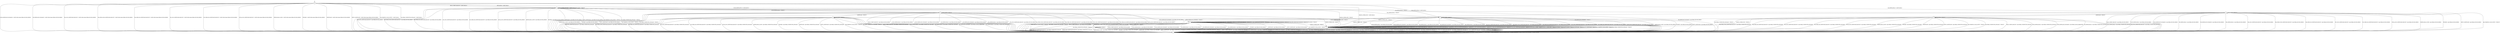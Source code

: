 digraph g {

	s0 [shape="circle" label="s0"];
	s1 [shape="circle" label="s1"];
	s2 [shape="circle" label="s2"];
	s3 [shape="circle" label="s3"];
	s4 [shape="circle" label="s4"];
	s5 [shape="circle" label="s5"];
	s6 [shape="circle" label="s6"];
	s7 [shape="circle" label="s7"];
	s8 [shape="circle" label="s8"];
	s9 [shape="circle" label="s9"];
	s10 [shape="circle" label="s10"];
	s0 -> s4 [label="HELLO_VERIFY_REQUEST / CLIENT_HELLO+"];
	s0 -> s8 [label="ECDH_SERVER_HELLO / CLIENT_HELLO"];
	s0 -> s1 [label="ECDH_SERVER_KEY_EXCHANGE / CLIENT_HELLO|Alert(FATAL,DECODE_ERROR)"];
	s0 -> s5 [label="DH_SERVER_HELLO / CLIENT_HELLO"];
	s0 -> s1 [label="DH_SERVER_KEY_EXCHANGE / CLIENT_HELLO|Alert(FATAL,DECODE_ERROR)"];
	s0 -> s2 [label="RSA_SERVER_HELLO / CLIENT_HELLO"];
	s0 -> s1 [label="RSA_SIGN_CERTIFICATE_REQUEST / CLIENT_HELLO|Alert(FATAL,DECODE_ERROR)"];
	s0 -> s1 [label="RSA_FIXED_ECDH_CERTIFICATE_REQUEST / CLIENT_HELLO|Alert(FATAL,DECODE_ERROR)"];
	s0 -> s1 [label="RSA_FIXED_DH_CERTIFICATE_REQUEST / CLIENT_HELLO|Alert(FATAL,DECODE_ERROR)"];
	s0 -> s1 [label="DSS_SIGN_CERTIFICATE_REQUEST / CLIENT_HELLO|Alert(FATAL,DECODE_ERROR)"];
	s0 -> s1 [label="DSS_FIXED_DH_CERTIFICATE_REQUEST / CLIENT_HELLO|Alert(FATAL,DECODE_ERROR)"];
	s0 -> s1 [label="ECDSA_SIGN_CERTIFICATE_REQUEST / CLIENT_HELLO|Alert(FATAL,DECODE_ERROR)"];
	s0 -> s1 [label="SERVER_HELLO_DONE / CLIENT_HELLO|Alert(FATAL,DECODE_ERROR)"];
	s0 -> s3 [label="CHANGE_CIPHER_SPEC / CLIENT_HELLO"];
	s0 -> s1 [label="FINISHED / CLIENT_HELLO|Alert(FATAL,DECODE_ERROR)"];
	s0 -> s4 [label="APPLICATION / CLIENT_HELLO"];
	s0 -> s1 [label="CERTIFICATE / CLIENT_HELLO|Alert(FATAL,DECODE_ERROR)"];
	s0 -> s1 [label="EMPTY_CERTIFICATE / CLIENT_HELLO|Alert(FATAL,DECODE_ERROR)"];
	s0 -> s1 [label="Alert(WARNING,CLOSE_NOTIFY) / CLIENT_HELLO"];
	s0 -> s1 [label="Alert(FATAL,UNEXPECTED_MESSAGE) / CLIENT_HELLO"];
	s1 -> s1 [label="HELLO_VERIFY_REQUEST / SOCKET_CLOSED"];
	s1 -> s1 [label="ECDH_SERVER_HELLO / SOCKET_CLOSED"];
	s1 -> s1 [label="ECDH_SERVER_KEY_EXCHANGE / SOCKET_CLOSED"];
	s1 -> s1 [label="DH_SERVER_HELLO / SOCKET_CLOSED"];
	s1 -> s1 [label="DH_SERVER_KEY_EXCHANGE / SOCKET_CLOSED"];
	s1 -> s1 [label="RSA_SERVER_HELLO / SOCKET_CLOSED"];
	s1 -> s1 [label="RSA_SIGN_CERTIFICATE_REQUEST / SOCKET_CLOSED"];
	s1 -> s1 [label="RSA_FIXED_ECDH_CERTIFICATE_REQUEST / SOCKET_CLOSED"];
	s1 -> s1 [label="RSA_FIXED_DH_CERTIFICATE_REQUEST / SOCKET_CLOSED"];
	s1 -> s1 [label="DSS_SIGN_CERTIFICATE_REQUEST / SOCKET_CLOSED"];
	s1 -> s1 [label="DSS_FIXED_DH_CERTIFICATE_REQUEST / SOCKET_CLOSED"];
	s1 -> s1 [label="ECDSA_SIGN_CERTIFICATE_REQUEST / SOCKET_CLOSED"];
	s1 -> s1 [label="SERVER_HELLO_DONE / SOCKET_CLOSED"];
	s1 -> s1 [label="CHANGE_CIPHER_SPEC / SOCKET_CLOSED"];
	s1 -> s1 [label="FINISHED / SOCKET_CLOSED"];
	s1 -> s1 [label="APPLICATION / SOCKET_CLOSED"];
	s1 -> s1 [label="CERTIFICATE / SOCKET_CLOSED"];
	s1 -> s1 [label="EMPTY_CERTIFICATE / SOCKET_CLOSED"];
	s1 -> s1 [label="Alert(WARNING,CLOSE_NOTIFY) / SOCKET_CLOSED"];
	s1 -> s1 [label="Alert(FATAL,UNEXPECTED_MESSAGE) / SOCKET_CLOSED"];
	s2 -> s1 [label="HELLO_VERIFY_REQUEST / Alert(FATAL,DECODE_ERROR)"];
	s2 -> s1 [label="ECDH_SERVER_HELLO / Alert(FATAL,DECODE_ERROR)"];
	s2 -> s1 [label="ECDH_SERVER_KEY_EXCHANGE / Alert(FATAL,DECODE_ERROR)"];
	s2 -> s1 [label="DH_SERVER_HELLO / Alert(FATAL,DECODE_ERROR)"];
	s2 -> s1 [label="DH_SERVER_KEY_EXCHANGE / Alert(FATAL,DECODE_ERROR)"];
	s2 -> s1 [label="RSA_SERVER_HELLO / Alert(FATAL,DECODE_ERROR)"];
	s2 -> s1 [label="RSA_SIGN_CERTIFICATE_REQUEST / Alert(FATAL,DECODE_ERROR)"];
	s2 -> s1 [label="RSA_FIXED_ECDH_CERTIFICATE_REQUEST / Alert(FATAL,DECODE_ERROR)"];
	s2 -> s1 [label="RSA_FIXED_DH_CERTIFICATE_REQUEST / Alert(FATAL,DECODE_ERROR)"];
	s2 -> s1 [label="DSS_SIGN_CERTIFICATE_REQUEST / Alert(FATAL,DECODE_ERROR)"];
	s2 -> s1 [label="DSS_FIXED_DH_CERTIFICATE_REQUEST / Alert(FATAL,DECODE_ERROR)"];
	s2 -> s1 [label="ECDSA_SIGN_CERTIFICATE_REQUEST / Alert(FATAL,DECODE_ERROR)"];
	s2 -> s1 [label="SERVER_HELLO_DONE / Alert(FATAL,DECODE_ERROR)"];
	s2 -> s3 [label="CHANGE_CIPHER_SPEC / TIMEOUT"];
	s2 -> s1 [label="FINISHED / Alert(FATAL,DECODE_ERROR)"];
	s2 -> s2 [label="APPLICATION / TIMEOUT"];
	s2 -> s7 [label="CERTIFICATE / TIMEOUT"];
	s2 -> s1 [label="EMPTY_CERTIFICATE / Alert(FATAL,DECODE_ERROR)"];
	s2 -> s1 [label="Alert(WARNING,CLOSE_NOTIFY) / TIMEOUT"];
	s2 -> s1 [label="Alert(FATAL,UNEXPECTED_MESSAGE) / TIMEOUT"];
	s3 -> s3 [label="HELLO_VERIFY_REQUEST / TIMEOUT"];
	s3 -> s3 [label="ECDH_SERVER_HELLO / TIMEOUT"];
	s3 -> s3 [label="ECDH_SERVER_KEY_EXCHANGE / TIMEOUT"];
	s3 -> s3 [label="DH_SERVER_HELLO / TIMEOUT"];
	s3 -> s3 [label="DH_SERVER_KEY_EXCHANGE / TIMEOUT"];
	s3 -> s3 [label="RSA_SERVER_HELLO / TIMEOUT"];
	s3 -> s3 [label="RSA_SIGN_CERTIFICATE_REQUEST / TIMEOUT"];
	s3 -> s3 [label="RSA_FIXED_ECDH_CERTIFICATE_REQUEST / TIMEOUT"];
	s3 -> s3 [label="RSA_FIXED_DH_CERTIFICATE_REQUEST / TIMEOUT"];
	s3 -> s3 [label="DSS_SIGN_CERTIFICATE_REQUEST / TIMEOUT"];
	s3 -> s3 [label="DSS_FIXED_DH_CERTIFICATE_REQUEST / TIMEOUT"];
	s3 -> s3 [label="ECDSA_SIGN_CERTIFICATE_REQUEST / TIMEOUT"];
	s3 -> s3 [label="SERVER_HELLO_DONE / TIMEOUT"];
	s3 -> s3 [label="CHANGE_CIPHER_SPEC / TIMEOUT"];
	s3 -> s3 [label="FINISHED / TIMEOUT"];
	s3 -> s3 [label="APPLICATION / TIMEOUT"];
	s3 -> s3 [label="CERTIFICATE / TIMEOUT"];
	s3 -> s3 [label="EMPTY_CERTIFICATE / TIMEOUT"];
	s3 -> s3 [label="Alert(WARNING,CLOSE_NOTIFY) / TIMEOUT"];
	s3 -> s3 [label="Alert(FATAL,UNEXPECTED_MESSAGE) / TIMEOUT"];
	s4 -> s4 [label="HELLO_VERIFY_REQUEST / CLIENT_HELLO"];
	s4 -> s8 [label="ECDH_SERVER_HELLO / TIMEOUT"];
	s4 -> s1 [label="ECDH_SERVER_KEY_EXCHANGE / Alert(FATAL,DECODE_ERROR)"];
	s4 -> s5 [label="DH_SERVER_HELLO / TIMEOUT"];
	s4 -> s1 [label="DH_SERVER_KEY_EXCHANGE / Alert(FATAL,DECODE_ERROR)"];
	s4 -> s2 [label="RSA_SERVER_HELLO / TIMEOUT"];
	s4 -> s1 [label="RSA_SIGN_CERTIFICATE_REQUEST / Alert(FATAL,DECODE_ERROR)"];
	s4 -> s1 [label="RSA_FIXED_ECDH_CERTIFICATE_REQUEST / Alert(FATAL,DECODE_ERROR)"];
	s4 -> s1 [label="RSA_FIXED_DH_CERTIFICATE_REQUEST / Alert(FATAL,DECODE_ERROR)"];
	s4 -> s1 [label="DSS_SIGN_CERTIFICATE_REQUEST / Alert(FATAL,DECODE_ERROR)"];
	s4 -> s1 [label="DSS_FIXED_DH_CERTIFICATE_REQUEST / Alert(FATAL,DECODE_ERROR)"];
	s4 -> s1 [label="ECDSA_SIGN_CERTIFICATE_REQUEST / Alert(FATAL,DECODE_ERROR)"];
	s4 -> s1 [label="SERVER_HELLO_DONE / Alert(FATAL,DECODE_ERROR)"];
	s4 -> s3 [label="CHANGE_CIPHER_SPEC / TIMEOUT"];
	s4 -> s1 [label="FINISHED / Alert(FATAL,DECODE_ERROR)"];
	s4 -> s4 [label="APPLICATION / TIMEOUT"];
	s4 -> s1 [label="CERTIFICATE / Alert(FATAL,DECODE_ERROR)"];
	s4 -> s1 [label="EMPTY_CERTIFICATE / Alert(FATAL,DECODE_ERROR)"];
	s4 -> s1 [label="Alert(WARNING,CLOSE_NOTIFY) / TIMEOUT"];
	s4 -> s1 [label="Alert(FATAL,UNEXPECTED_MESSAGE) / TIMEOUT"];
	s5 -> s1 [label="HELLO_VERIFY_REQUEST / Alert(FATAL,DECODE_ERROR)"];
	s5 -> s1 [label="ECDH_SERVER_HELLO / Alert(FATAL,DECODE_ERROR)"];
	s5 -> s1 [label="ECDH_SERVER_KEY_EXCHANGE / Alert(FATAL,DECODE_ERROR)"];
	s5 -> s1 [label="DH_SERVER_HELLO / Alert(FATAL,DECODE_ERROR)"];
	s5 -> s1 [label="DH_SERVER_KEY_EXCHANGE / Alert(FATAL,DECODE_ERROR)"];
	s5 -> s1 [label="RSA_SERVER_HELLO / Alert(FATAL,DECODE_ERROR)"];
	s5 -> s1 [label="RSA_SIGN_CERTIFICATE_REQUEST / Alert(FATAL,DECODE_ERROR)"];
	s5 -> s1 [label="RSA_FIXED_ECDH_CERTIFICATE_REQUEST / Alert(FATAL,DECODE_ERROR)"];
	s5 -> s1 [label="RSA_FIXED_DH_CERTIFICATE_REQUEST / Alert(FATAL,DECODE_ERROR)"];
	s5 -> s1 [label="DSS_SIGN_CERTIFICATE_REQUEST / Alert(FATAL,DECODE_ERROR)"];
	s5 -> s1 [label="DSS_FIXED_DH_CERTIFICATE_REQUEST / Alert(FATAL,DECODE_ERROR)"];
	s5 -> s1 [label="ECDSA_SIGN_CERTIFICATE_REQUEST / Alert(FATAL,DECODE_ERROR)"];
	s5 -> s1 [label="SERVER_HELLO_DONE / Alert(FATAL,DECODE_ERROR)"];
	s5 -> s3 [label="CHANGE_CIPHER_SPEC / TIMEOUT"];
	s5 -> s1 [label="FINISHED / Alert(FATAL,DECODE_ERROR)"];
	s5 -> s5 [label="APPLICATION / TIMEOUT"];
	s5 -> s6 [label="CERTIFICATE / TIMEOUT"];
	s5 -> s1 [label="EMPTY_CERTIFICATE / Alert(FATAL,DECODE_ERROR)"];
	s5 -> s1 [label="Alert(WARNING,CLOSE_NOTIFY) / TIMEOUT"];
	s5 -> s1 [label="Alert(FATAL,UNEXPECTED_MESSAGE) / TIMEOUT"];
	s6 -> s1 [label="HELLO_VERIFY_REQUEST / Alert(FATAL,UNEXPECTED_MESSAGE)"];
	s6 -> s1 [label="ECDH_SERVER_HELLO / Alert(FATAL,UNEXPECTED_MESSAGE)"];
	s6 -> s1 [label="ECDH_SERVER_KEY_EXCHANGE / Alert(FATAL,ILLEGAL_PARAMETER)"];
	s6 -> s1 [label="DH_SERVER_HELLO / Alert(FATAL,UNEXPECTED_MESSAGE)"];
	s6 -> s7 [label="DH_SERVER_KEY_EXCHANGE / TIMEOUT"];
	s6 -> s1 [label="RSA_SERVER_HELLO / Alert(FATAL,UNEXPECTED_MESSAGE)"];
	s6 -> s1 [label="RSA_SIGN_CERTIFICATE_REQUEST / Alert(FATAL,UNEXPECTED_MESSAGE)"];
	s6 -> s1 [label="RSA_FIXED_ECDH_CERTIFICATE_REQUEST / Alert(FATAL,UNEXPECTED_MESSAGE)"];
	s6 -> s1 [label="RSA_FIXED_DH_CERTIFICATE_REQUEST / Alert(FATAL,UNEXPECTED_MESSAGE)"];
	s6 -> s1 [label="DSS_SIGN_CERTIFICATE_REQUEST / Alert(FATAL,UNEXPECTED_MESSAGE)"];
	s6 -> s1 [label="DSS_FIXED_DH_CERTIFICATE_REQUEST / Alert(FATAL,UNEXPECTED_MESSAGE)"];
	s6 -> s1 [label="ECDSA_SIGN_CERTIFICATE_REQUEST / Alert(FATAL,UNEXPECTED_MESSAGE)"];
	s6 -> s1 [label="SERVER_HELLO_DONE / Alert(FATAL,UNEXPECTED_MESSAGE)"];
	s6 -> s3 [label="CHANGE_CIPHER_SPEC / TIMEOUT"];
	s6 -> s1 [label="FINISHED / Alert(FATAL,UNEXPECTED_MESSAGE)"];
	s6 -> s6 [label="APPLICATION / TIMEOUT"];
	s6 -> s1 [label="CERTIFICATE / Alert(FATAL,UNEXPECTED_MESSAGE)"];
	s6 -> s1 [label="EMPTY_CERTIFICATE / Alert(FATAL,UNEXPECTED_MESSAGE)"];
	s6 -> s1 [label="Alert(WARNING,CLOSE_NOTIFY) / TIMEOUT"];
	s6 -> s1 [label="Alert(FATAL,UNEXPECTED_MESSAGE) / TIMEOUT"];
	s7 -> s1 [label="HELLO_VERIFY_REQUEST / Alert(FATAL,DECODE_ERROR)"];
	s7 -> s1 [label="ECDH_SERVER_HELLO / Alert(FATAL,DECODE_ERROR)"];
	s7 -> s1 [label="ECDH_SERVER_KEY_EXCHANGE / Alert(FATAL,DECODE_ERROR)"];
	s7 -> s1 [label="DH_SERVER_HELLO / Alert(FATAL,DECODE_ERROR)"];
	s7 -> s1 [label="DH_SERVER_KEY_EXCHANGE / Alert(FATAL,DECODE_ERROR)"];
	s7 -> s1 [label="RSA_SERVER_HELLO / Alert(FATAL,DECODE_ERROR)"];
	s7 -> s7 [label="RSA_SIGN_CERTIFICATE_REQUEST / TIMEOUT"];
	s7 -> s7 [label="RSA_FIXED_ECDH_CERTIFICATE_REQUEST / TIMEOUT"];
	s7 -> s7 [label="RSA_FIXED_DH_CERTIFICATE_REQUEST / TIMEOUT"];
	s7 -> s7 [label="DSS_SIGN_CERTIFICATE_REQUEST / TIMEOUT"];
	s7 -> s7 [label="DSS_FIXED_DH_CERTIFICATE_REQUEST / TIMEOUT"];
	s7 -> s7 [label="ECDSA_SIGN_CERTIFICATE_REQUEST / TIMEOUT"];
	s7 -> s10 [label="SERVER_HELLO_DONE / RSA_CLIENT_KEY_EXCHANGE|CHANGE_CIPHER_SPEC|FINISHED"];
	s7 -> s3 [label="CHANGE_CIPHER_SPEC / TIMEOUT"];
	s7 -> s1 [label="FINISHED / Alert(FATAL,DECODE_ERROR)"];
	s7 -> s7 [label="APPLICATION / TIMEOUT"];
	s7 -> s1 [label="CERTIFICATE / Alert(FATAL,DECODE_ERROR)"];
	s7 -> s1 [label="EMPTY_CERTIFICATE / Alert(FATAL,DECODE_ERROR)"];
	s7 -> s1 [label="Alert(WARNING,CLOSE_NOTIFY) / TIMEOUT"];
	s7 -> s1 [label="Alert(FATAL,UNEXPECTED_MESSAGE) / TIMEOUT"];
	s8 -> s1 [label="HELLO_VERIFY_REQUEST / Alert(FATAL,DECODE_ERROR)"];
	s8 -> s1 [label="ECDH_SERVER_HELLO / Alert(FATAL,DECODE_ERROR)"];
	s8 -> s1 [label="ECDH_SERVER_KEY_EXCHANGE / Alert(FATAL,DECODE_ERROR)"];
	s8 -> s1 [label="DH_SERVER_HELLO / Alert(FATAL,DECODE_ERROR)"];
	s8 -> s1 [label="DH_SERVER_KEY_EXCHANGE / Alert(FATAL,DECODE_ERROR)"];
	s8 -> s1 [label="RSA_SERVER_HELLO / Alert(FATAL,DECODE_ERROR)"];
	s8 -> s1 [label="RSA_SIGN_CERTIFICATE_REQUEST / Alert(FATAL,DECODE_ERROR)"];
	s8 -> s1 [label="RSA_FIXED_ECDH_CERTIFICATE_REQUEST / Alert(FATAL,DECODE_ERROR)"];
	s8 -> s1 [label="RSA_FIXED_DH_CERTIFICATE_REQUEST / Alert(FATAL,DECODE_ERROR)"];
	s8 -> s1 [label="DSS_SIGN_CERTIFICATE_REQUEST / Alert(FATAL,DECODE_ERROR)"];
	s8 -> s1 [label="DSS_FIXED_DH_CERTIFICATE_REQUEST / Alert(FATAL,DECODE_ERROR)"];
	s8 -> s1 [label="ECDSA_SIGN_CERTIFICATE_REQUEST / Alert(FATAL,DECODE_ERROR)"];
	s8 -> s1 [label="SERVER_HELLO_DONE / Alert(FATAL,DECODE_ERROR)"];
	s8 -> s3 [label="CHANGE_CIPHER_SPEC / TIMEOUT"];
	s8 -> s1 [label="FINISHED / Alert(FATAL,DECODE_ERROR)"];
	s8 -> s8 [label="APPLICATION / TIMEOUT"];
	s8 -> s9 [label="CERTIFICATE / TIMEOUT"];
	s8 -> s1 [label="EMPTY_CERTIFICATE / Alert(FATAL,DECODE_ERROR)"];
	s8 -> s1 [label="Alert(WARNING,CLOSE_NOTIFY) / TIMEOUT"];
	s8 -> s1 [label="Alert(FATAL,UNEXPECTED_MESSAGE) / TIMEOUT"];
	s9 -> s1 [label="HELLO_VERIFY_REQUEST / Alert(FATAL,UNEXPECTED_MESSAGE)"];
	s9 -> s1 [label="ECDH_SERVER_HELLO / Alert(FATAL,UNEXPECTED_MESSAGE)"];
	s9 -> s7 [label="ECDH_SERVER_KEY_EXCHANGE / TIMEOUT"];
	s9 -> s1 [label="DH_SERVER_HELLO / Alert(FATAL,UNEXPECTED_MESSAGE)"];
	s9 -> s1 [label="DH_SERVER_KEY_EXCHANGE / Alert(FATAL,ILLEGAL_PARAMETER)"];
	s9 -> s1 [label="RSA_SERVER_HELLO / Alert(FATAL,UNEXPECTED_MESSAGE)"];
	s9 -> s1 [label="RSA_SIGN_CERTIFICATE_REQUEST / Alert(FATAL,UNEXPECTED_MESSAGE)"];
	s9 -> s1 [label="RSA_FIXED_ECDH_CERTIFICATE_REQUEST / Alert(FATAL,UNEXPECTED_MESSAGE)"];
	s9 -> s1 [label="RSA_FIXED_DH_CERTIFICATE_REQUEST / Alert(FATAL,UNEXPECTED_MESSAGE)"];
	s9 -> s1 [label="DSS_SIGN_CERTIFICATE_REQUEST / Alert(FATAL,UNEXPECTED_MESSAGE)"];
	s9 -> s1 [label="DSS_FIXED_DH_CERTIFICATE_REQUEST / Alert(FATAL,UNEXPECTED_MESSAGE)"];
	s9 -> s1 [label="ECDSA_SIGN_CERTIFICATE_REQUEST / Alert(FATAL,UNEXPECTED_MESSAGE)"];
	s9 -> s1 [label="SERVER_HELLO_DONE / Alert(FATAL,UNEXPECTED_MESSAGE)"];
	s9 -> s3 [label="CHANGE_CIPHER_SPEC / TIMEOUT"];
	s9 -> s1 [label="FINISHED / Alert(FATAL,UNEXPECTED_MESSAGE)"];
	s9 -> s9 [label="APPLICATION / TIMEOUT"];
	s9 -> s1 [label="CERTIFICATE / Alert(FATAL,UNEXPECTED_MESSAGE)"];
	s9 -> s1 [label="EMPTY_CERTIFICATE / Alert(FATAL,UNEXPECTED_MESSAGE)"];
	s9 -> s1 [label="Alert(WARNING,CLOSE_NOTIFY) / TIMEOUT"];
	s9 -> s1 [label="Alert(FATAL,UNEXPECTED_MESSAGE) / TIMEOUT"];
	s10 -> s1 [label="HELLO_VERIFY_REQUEST / Alert(FATAL,UNEXPECTED_MESSAGE)"];
	s10 -> s1 [label="ECDH_SERVER_HELLO / Alert(FATAL,UNEXPECTED_MESSAGE)"];
	s10 -> s1 [label="ECDH_SERVER_KEY_EXCHANGE / Alert(FATAL,UNEXPECTED_MESSAGE)"];
	s10 -> s1 [label="DH_SERVER_HELLO / Alert(FATAL,UNEXPECTED_MESSAGE)"];
	s10 -> s1 [label="DH_SERVER_KEY_EXCHANGE / Alert(FATAL,UNEXPECTED_MESSAGE)"];
	s10 -> s1 [label="RSA_SERVER_HELLO / Alert(FATAL,UNEXPECTED_MESSAGE)"];
	s10 -> s1 [label="RSA_SIGN_CERTIFICATE_REQUEST / Alert(FATAL,UNEXPECTED_MESSAGE)"];
	s10 -> s1 [label="RSA_FIXED_ECDH_CERTIFICATE_REQUEST / Alert(FATAL,UNEXPECTED_MESSAGE)"];
	s10 -> s1 [label="RSA_FIXED_DH_CERTIFICATE_REQUEST / Alert(FATAL,UNEXPECTED_MESSAGE)"];
	s10 -> s1 [label="DSS_SIGN_CERTIFICATE_REQUEST / Alert(FATAL,UNEXPECTED_MESSAGE)"];
	s10 -> s1 [label="DSS_FIXED_DH_CERTIFICATE_REQUEST / Alert(FATAL,UNEXPECTED_MESSAGE)"];
	s10 -> s1 [label="ECDSA_SIGN_CERTIFICATE_REQUEST / Alert(FATAL,UNEXPECTED_MESSAGE)"];
	s10 -> s1 [label="SERVER_HELLO_DONE / Alert(FATAL,UNEXPECTED_MESSAGE)"];
	s10 -> s7 [label="CHANGE_CIPHER_SPEC / TIMEOUT"];
	s10 -> s1 [label="FINISHED / Alert(FATAL,UNEXPECTED_MESSAGE)"];
	s10 -> s10 [label="APPLICATION / TIMEOUT"];
	s10 -> s1 [label="CERTIFICATE / Alert(FATAL,UNEXPECTED_MESSAGE)"];
	s10 -> s1 [label="EMPTY_CERTIFICATE / Alert(FATAL,UNEXPECTED_MESSAGE)"];
	s10 -> s1 [label="Alert(WARNING,CLOSE_NOTIFY) / TIMEOUT"];
	s10 -> s1 [label="Alert(FATAL,UNEXPECTED_MESSAGE) / TIMEOUT"];

__start0 [label="" shape="none" width="0" height="0"];
__start0 -> s0;

}
